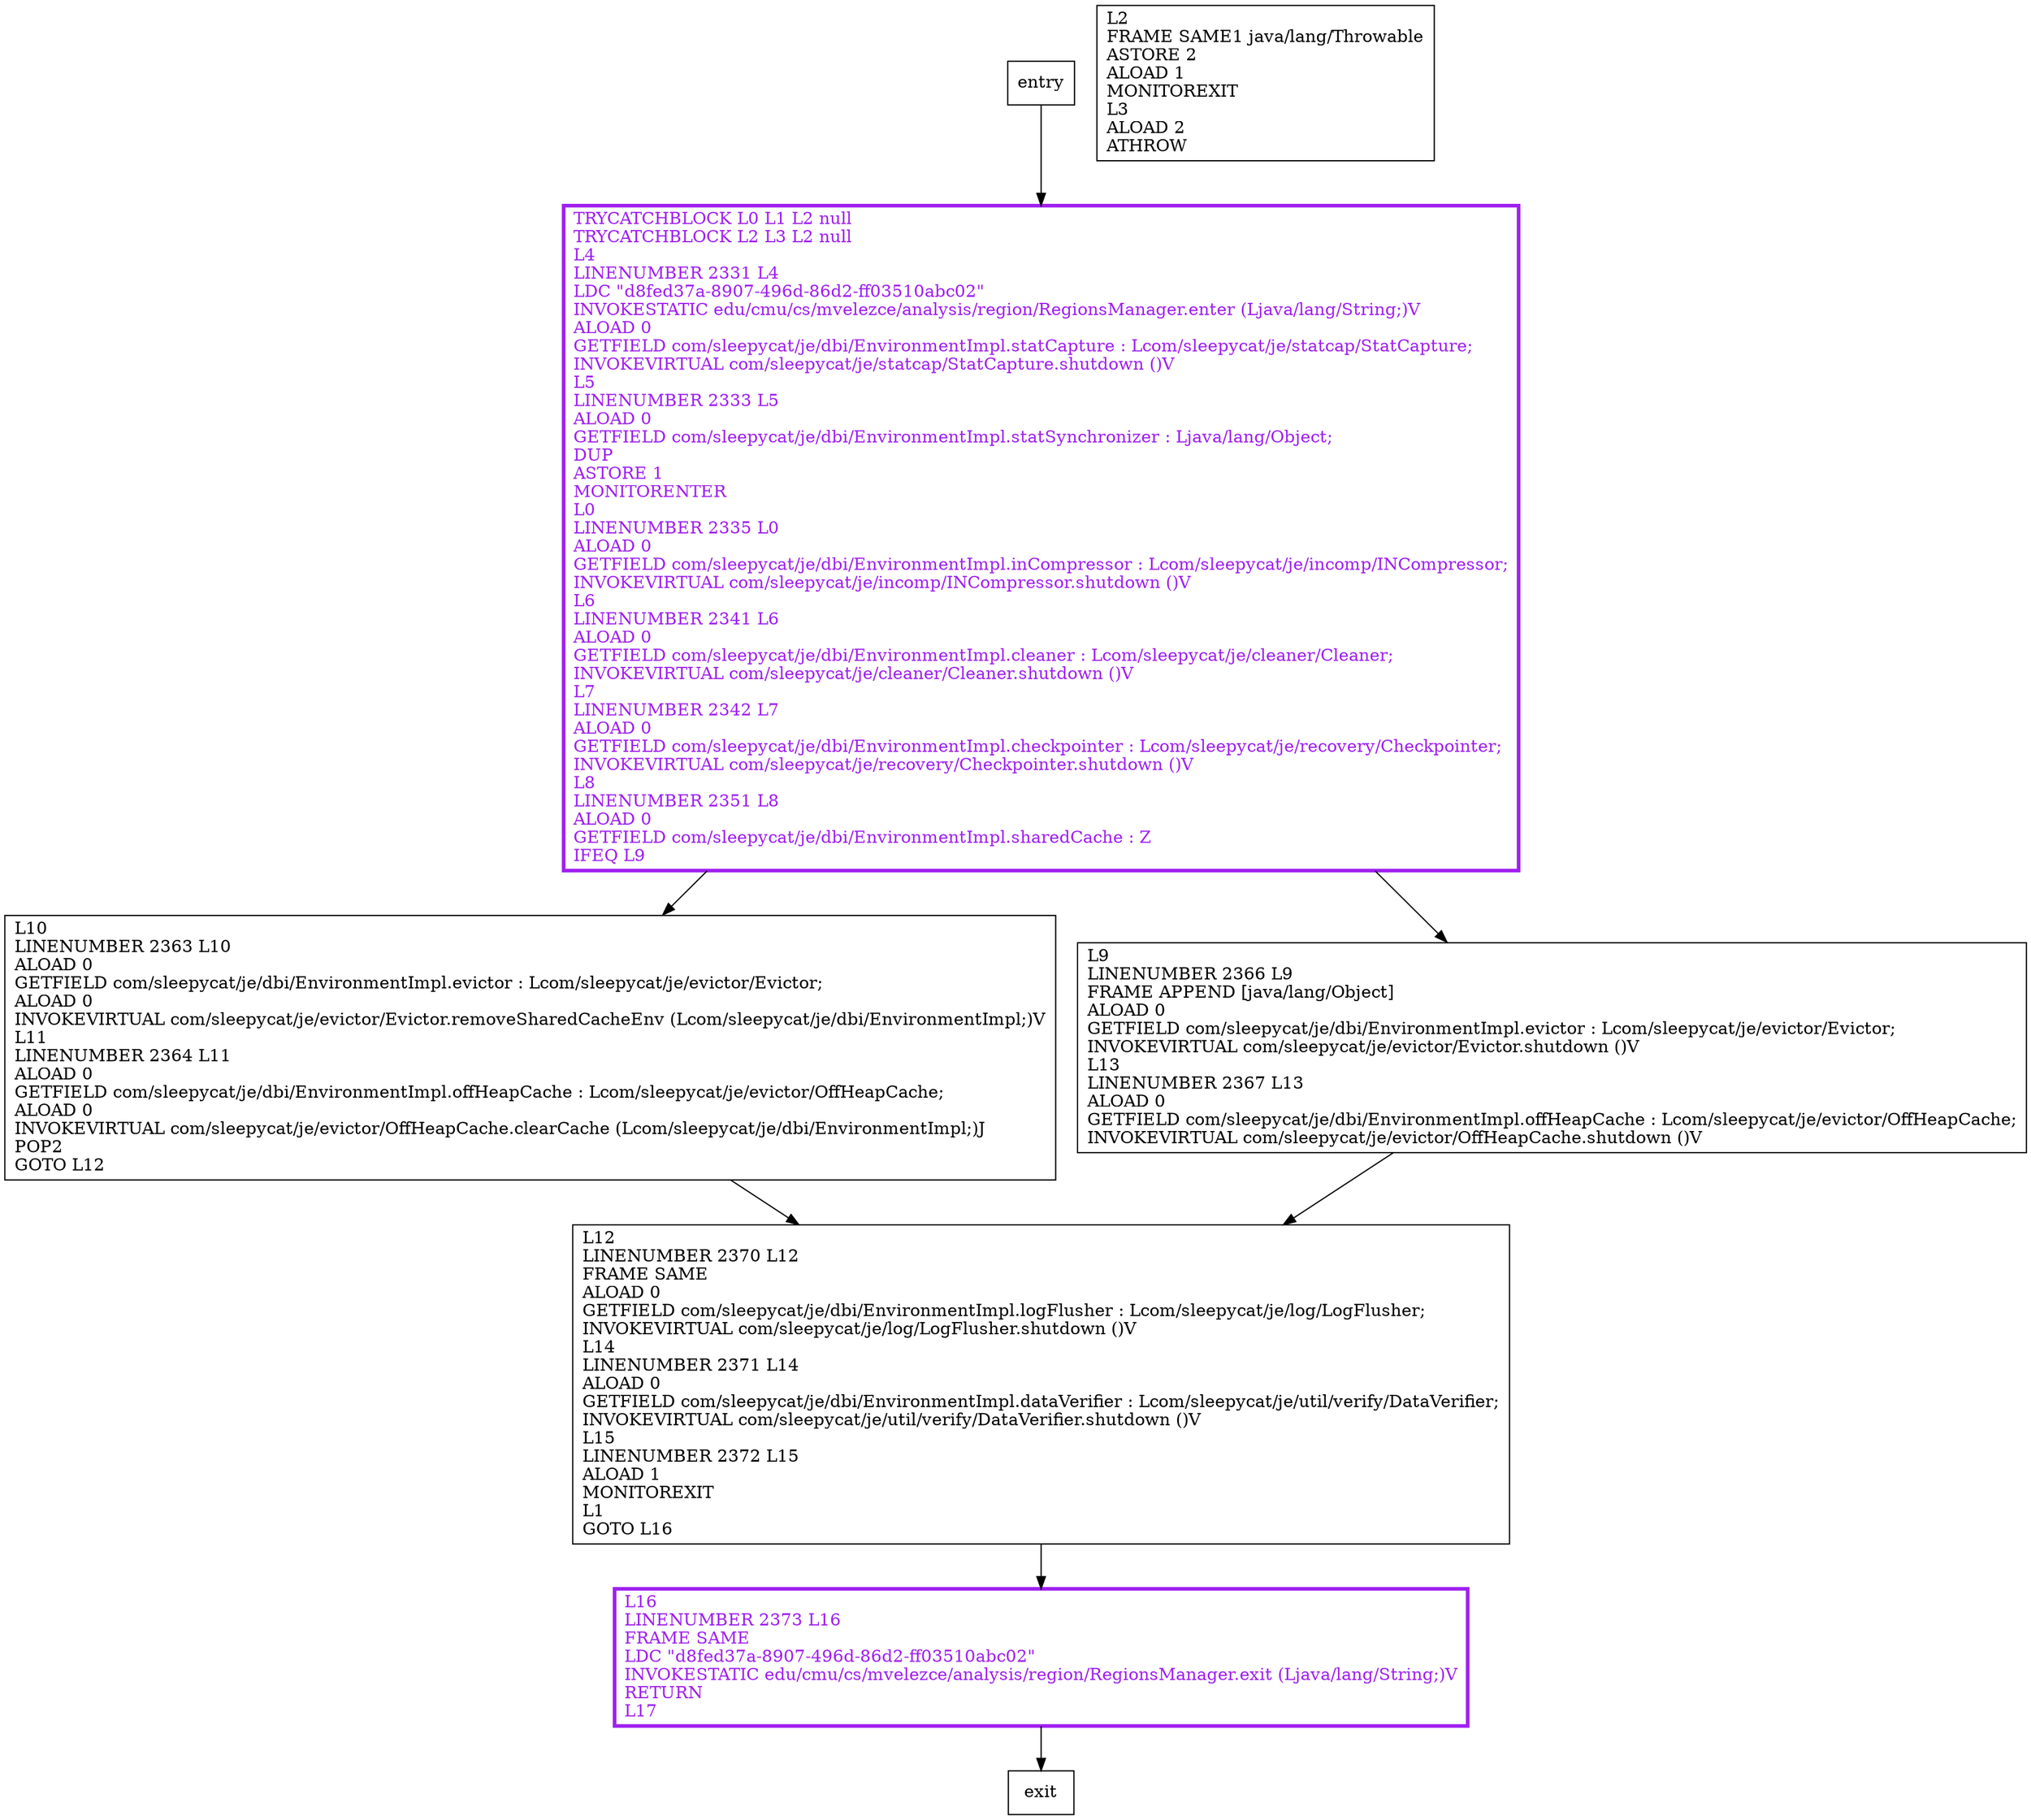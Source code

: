 digraph shutdownDaemons {
node [shape=record];
669414446 [label="L10\lLINENUMBER 2363 L10\lALOAD 0\lGETFIELD com/sleepycat/je/dbi/EnvironmentImpl.evictor : Lcom/sleepycat/je/evictor/Evictor;\lALOAD 0\lINVOKEVIRTUAL com/sleepycat/je/evictor/Evictor.removeSharedCacheEnv (Lcom/sleepycat/je/dbi/EnvironmentImpl;)V\lL11\lLINENUMBER 2364 L11\lALOAD 0\lGETFIELD com/sleepycat/je/dbi/EnvironmentImpl.offHeapCache : Lcom/sleepycat/je/evictor/OffHeapCache;\lALOAD 0\lINVOKEVIRTUAL com/sleepycat/je/evictor/OffHeapCache.clearCache (Lcom/sleepycat/je/dbi/EnvironmentImpl;)J\lPOP2\lGOTO L12\l"];
2140021481 [label="L16\lLINENUMBER 2373 L16\lFRAME SAME\lLDC \"d8fed37a-8907-496d-86d2-ff03510abc02\"\lINVOKESTATIC edu/cmu/cs/mvelezce/analysis/region/RegionsManager.exit (Ljava/lang/String;)V\lRETURN\lL17\l"];
1176038870 [label="L12\lLINENUMBER 2370 L12\lFRAME SAME\lALOAD 0\lGETFIELD com/sleepycat/je/dbi/EnvironmentImpl.logFlusher : Lcom/sleepycat/je/log/LogFlusher;\lINVOKEVIRTUAL com/sleepycat/je/log/LogFlusher.shutdown ()V\lL14\lLINENUMBER 2371 L14\lALOAD 0\lGETFIELD com/sleepycat/je/dbi/EnvironmentImpl.dataVerifier : Lcom/sleepycat/je/util/verify/DataVerifier;\lINVOKEVIRTUAL com/sleepycat/je/util/verify/DataVerifier.shutdown ()V\lL15\lLINENUMBER 2372 L15\lALOAD 1\lMONITOREXIT\lL1\lGOTO L16\l"];
1801285170 [label="L2\lFRAME SAME1 java/lang/Throwable\lASTORE 2\lALOAD 1\lMONITOREXIT\lL3\lALOAD 2\lATHROW\l"];
1206900740 [label="TRYCATCHBLOCK L0 L1 L2 null\lTRYCATCHBLOCK L2 L3 L2 null\lL4\lLINENUMBER 2331 L4\lLDC \"d8fed37a-8907-496d-86d2-ff03510abc02\"\lINVOKESTATIC edu/cmu/cs/mvelezce/analysis/region/RegionsManager.enter (Ljava/lang/String;)V\lALOAD 0\lGETFIELD com/sleepycat/je/dbi/EnvironmentImpl.statCapture : Lcom/sleepycat/je/statcap/StatCapture;\lINVOKEVIRTUAL com/sleepycat/je/statcap/StatCapture.shutdown ()V\lL5\lLINENUMBER 2333 L5\lALOAD 0\lGETFIELD com/sleepycat/je/dbi/EnvironmentImpl.statSynchronizer : Ljava/lang/Object;\lDUP\lASTORE 1\lMONITORENTER\lL0\lLINENUMBER 2335 L0\lALOAD 0\lGETFIELD com/sleepycat/je/dbi/EnvironmentImpl.inCompressor : Lcom/sleepycat/je/incomp/INCompressor;\lINVOKEVIRTUAL com/sleepycat/je/incomp/INCompressor.shutdown ()V\lL6\lLINENUMBER 2341 L6\lALOAD 0\lGETFIELD com/sleepycat/je/dbi/EnvironmentImpl.cleaner : Lcom/sleepycat/je/cleaner/Cleaner;\lINVOKEVIRTUAL com/sleepycat/je/cleaner/Cleaner.shutdown ()V\lL7\lLINENUMBER 2342 L7\lALOAD 0\lGETFIELD com/sleepycat/je/dbi/EnvironmentImpl.checkpointer : Lcom/sleepycat/je/recovery/Checkpointer;\lINVOKEVIRTUAL com/sleepycat/je/recovery/Checkpointer.shutdown ()V\lL8\lLINENUMBER 2351 L8\lALOAD 0\lGETFIELD com/sleepycat/je/dbi/EnvironmentImpl.sharedCache : Z\lIFEQ L9\l"];
1528781759 [label="L9\lLINENUMBER 2366 L9\lFRAME APPEND [java/lang/Object]\lALOAD 0\lGETFIELD com/sleepycat/je/dbi/EnvironmentImpl.evictor : Lcom/sleepycat/je/evictor/Evictor;\lINVOKEVIRTUAL com/sleepycat/je/evictor/Evictor.shutdown ()V\lL13\lLINENUMBER 2367 L13\lALOAD 0\lGETFIELD com/sleepycat/je/dbi/EnvironmentImpl.offHeapCache : Lcom/sleepycat/je/evictor/OffHeapCache;\lINVOKEVIRTUAL com/sleepycat/je/evictor/OffHeapCache.shutdown ()V\l"];
entry;
exit;
669414446 -> 1176038870;
2140021481 -> exit;
entry -> 1206900740;
1176038870 -> 2140021481;
1206900740 -> 669414446;
1206900740 -> 1528781759;
1528781759 -> 1176038870;
2140021481[fontcolor="purple", penwidth=3, color="purple"];
1206900740[fontcolor="purple", penwidth=3, color="purple"];
}
